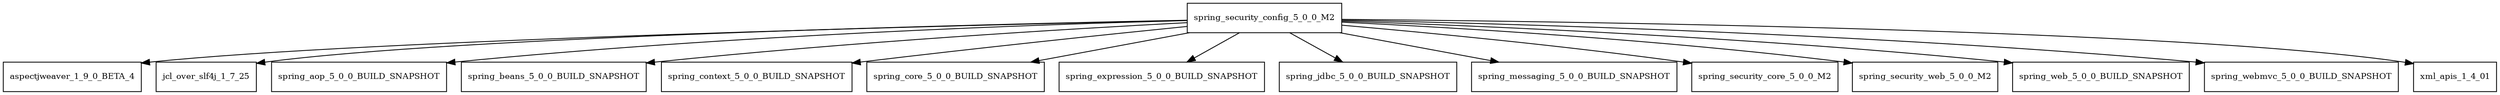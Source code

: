 digraph spring_security_config_5_0_0_M2_dependencies {
  node [shape = box, fontsize=10.0];
  spring_security_config_5_0_0_M2 -> aspectjweaver_1_9_0_BETA_4;
  spring_security_config_5_0_0_M2 -> jcl_over_slf4j_1_7_25;
  spring_security_config_5_0_0_M2 -> spring_aop_5_0_0_BUILD_SNAPSHOT;
  spring_security_config_5_0_0_M2 -> spring_beans_5_0_0_BUILD_SNAPSHOT;
  spring_security_config_5_0_0_M2 -> spring_context_5_0_0_BUILD_SNAPSHOT;
  spring_security_config_5_0_0_M2 -> spring_core_5_0_0_BUILD_SNAPSHOT;
  spring_security_config_5_0_0_M2 -> spring_expression_5_0_0_BUILD_SNAPSHOT;
  spring_security_config_5_0_0_M2 -> spring_jdbc_5_0_0_BUILD_SNAPSHOT;
  spring_security_config_5_0_0_M2 -> spring_messaging_5_0_0_BUILD_SNAPSHOT;
  spring_security_config_5_0_0_M2 -> spring_security_core_5_0_0_M2;
  spring_security_config_5_0_0_M2 -> spring_security_web_5_0_0_M2;
  spring_security_config_5_0_0_M2 -> spring_web_5_0_0_BUILD_SNAPSHOT;
  spring_security_config_5_0_0_M2 -> spring_webmvc_5_0_0_BUILD_SNAPSHOT;
  spring_security_config_5_0_0_M2 -> xml_apis_1_4_01;
}
